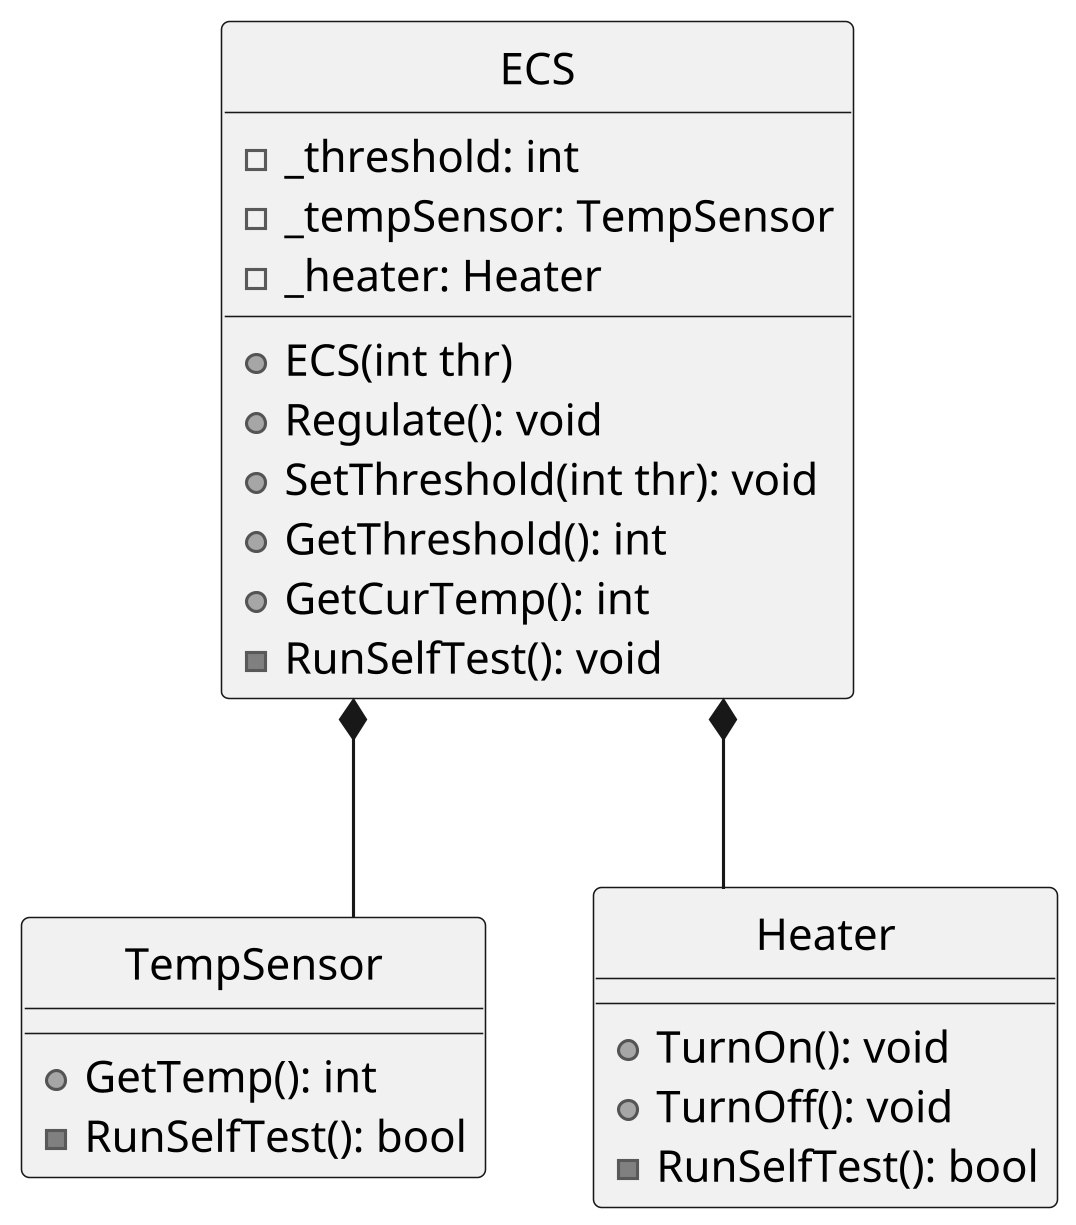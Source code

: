 @startuml
skinparam dpi 300
skinparam monochrome true
skinparam linetype ortho
hide circle
/'hide <<Boundary>> circle
hide <<Controller>> circle    
hide <<Domain>> circle'/

/' i sekvensdiagrammer, brug defines til at skrive
 lange navne '/


class TempSensor
{
    + GetTemp(): int
    - RunSelfTest(): bool
}

class Heater
{
    + TurnOn(): void
    + TurnOff(): void
    - RunSelfTest(): bool
}

class ECS
{
    - _threshold: int
    - _tempSensor: TempSensor
    - _heater: Heater
    + ECS(int thr)
    + Regulate(): void
    + SetThreshold(int thr): void
    + GetThreshold(): int
    + GetCurTemp(): int
    - RunSelfTest(): void
}

ECS *-- Heater
ECS *-- TempSensor

@enduml
